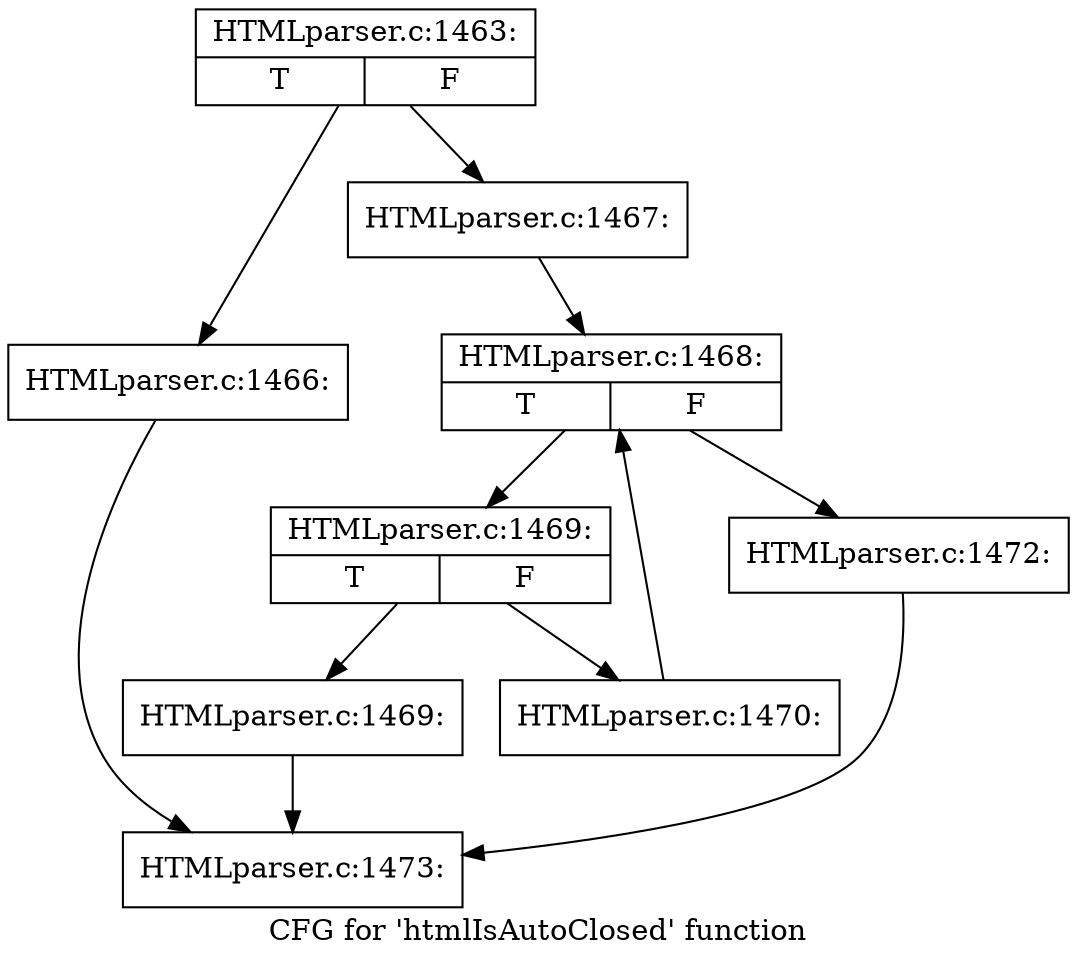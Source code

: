 digraph "CFG for 'htmlIsAutoClosed' function" {
	label="CFG for 'htmlIsAutoClosed' function";

	Node0x3b134b0 [shape=record,label="{HTMLparser.c:1463:|{<s0>T|<s1>F}}"];
	Node0x3b134b0 -> Node0x3b11db0;
	Node0x3b134b0 -> Node0x3b163d0;
	Node0x3b11db0 [shape=record,label="{HTMLparser.c:1466:}"];
	Node0x3b11db0 -> Node0x3b15ac0;
	Node0x3b163d0 [shape=record,label="{HTMLparser.c:1467:}"];
	Node0x3b163d0 -> Node0x3b16a90;
	Node0x3b16a90 [shape=record,label="{HTMLparser.c:1468:|{<s0>T|<s1>F}}"];
	Node0x3b16a90 -> Node0x3af1100;
	Node0x3b16a90 -> Node0x3aff800;
	Node0x3af1100 [shape=record,label="{HTMLparser.c:1469:|{<s0>T|<s1>F}}"];
	Node0x3af1100 -> Node0x3affde0;
	Node0x3af1100 -> Node0x3affe30;
	Node0x3affde0 [shape=record,label="{HTMLparser.c:1469:}"];
	Node0x3affde0 -> Node0x3b15ac0;
	Node0x3affe30 [shape=record,label="{HTMLparser.c:1470:}"];
	Node0x3affe30 -> Node0x3b16a90;
	Node0x3aff800 [shape=record,label="{HTMLparser.c:1472:}"];
	Node0x3aff800 -> Node0x3b15ac0;
	Node0x3b15ac0 [shape=record,label="{HTMLparser.c:1473:}"];
}

